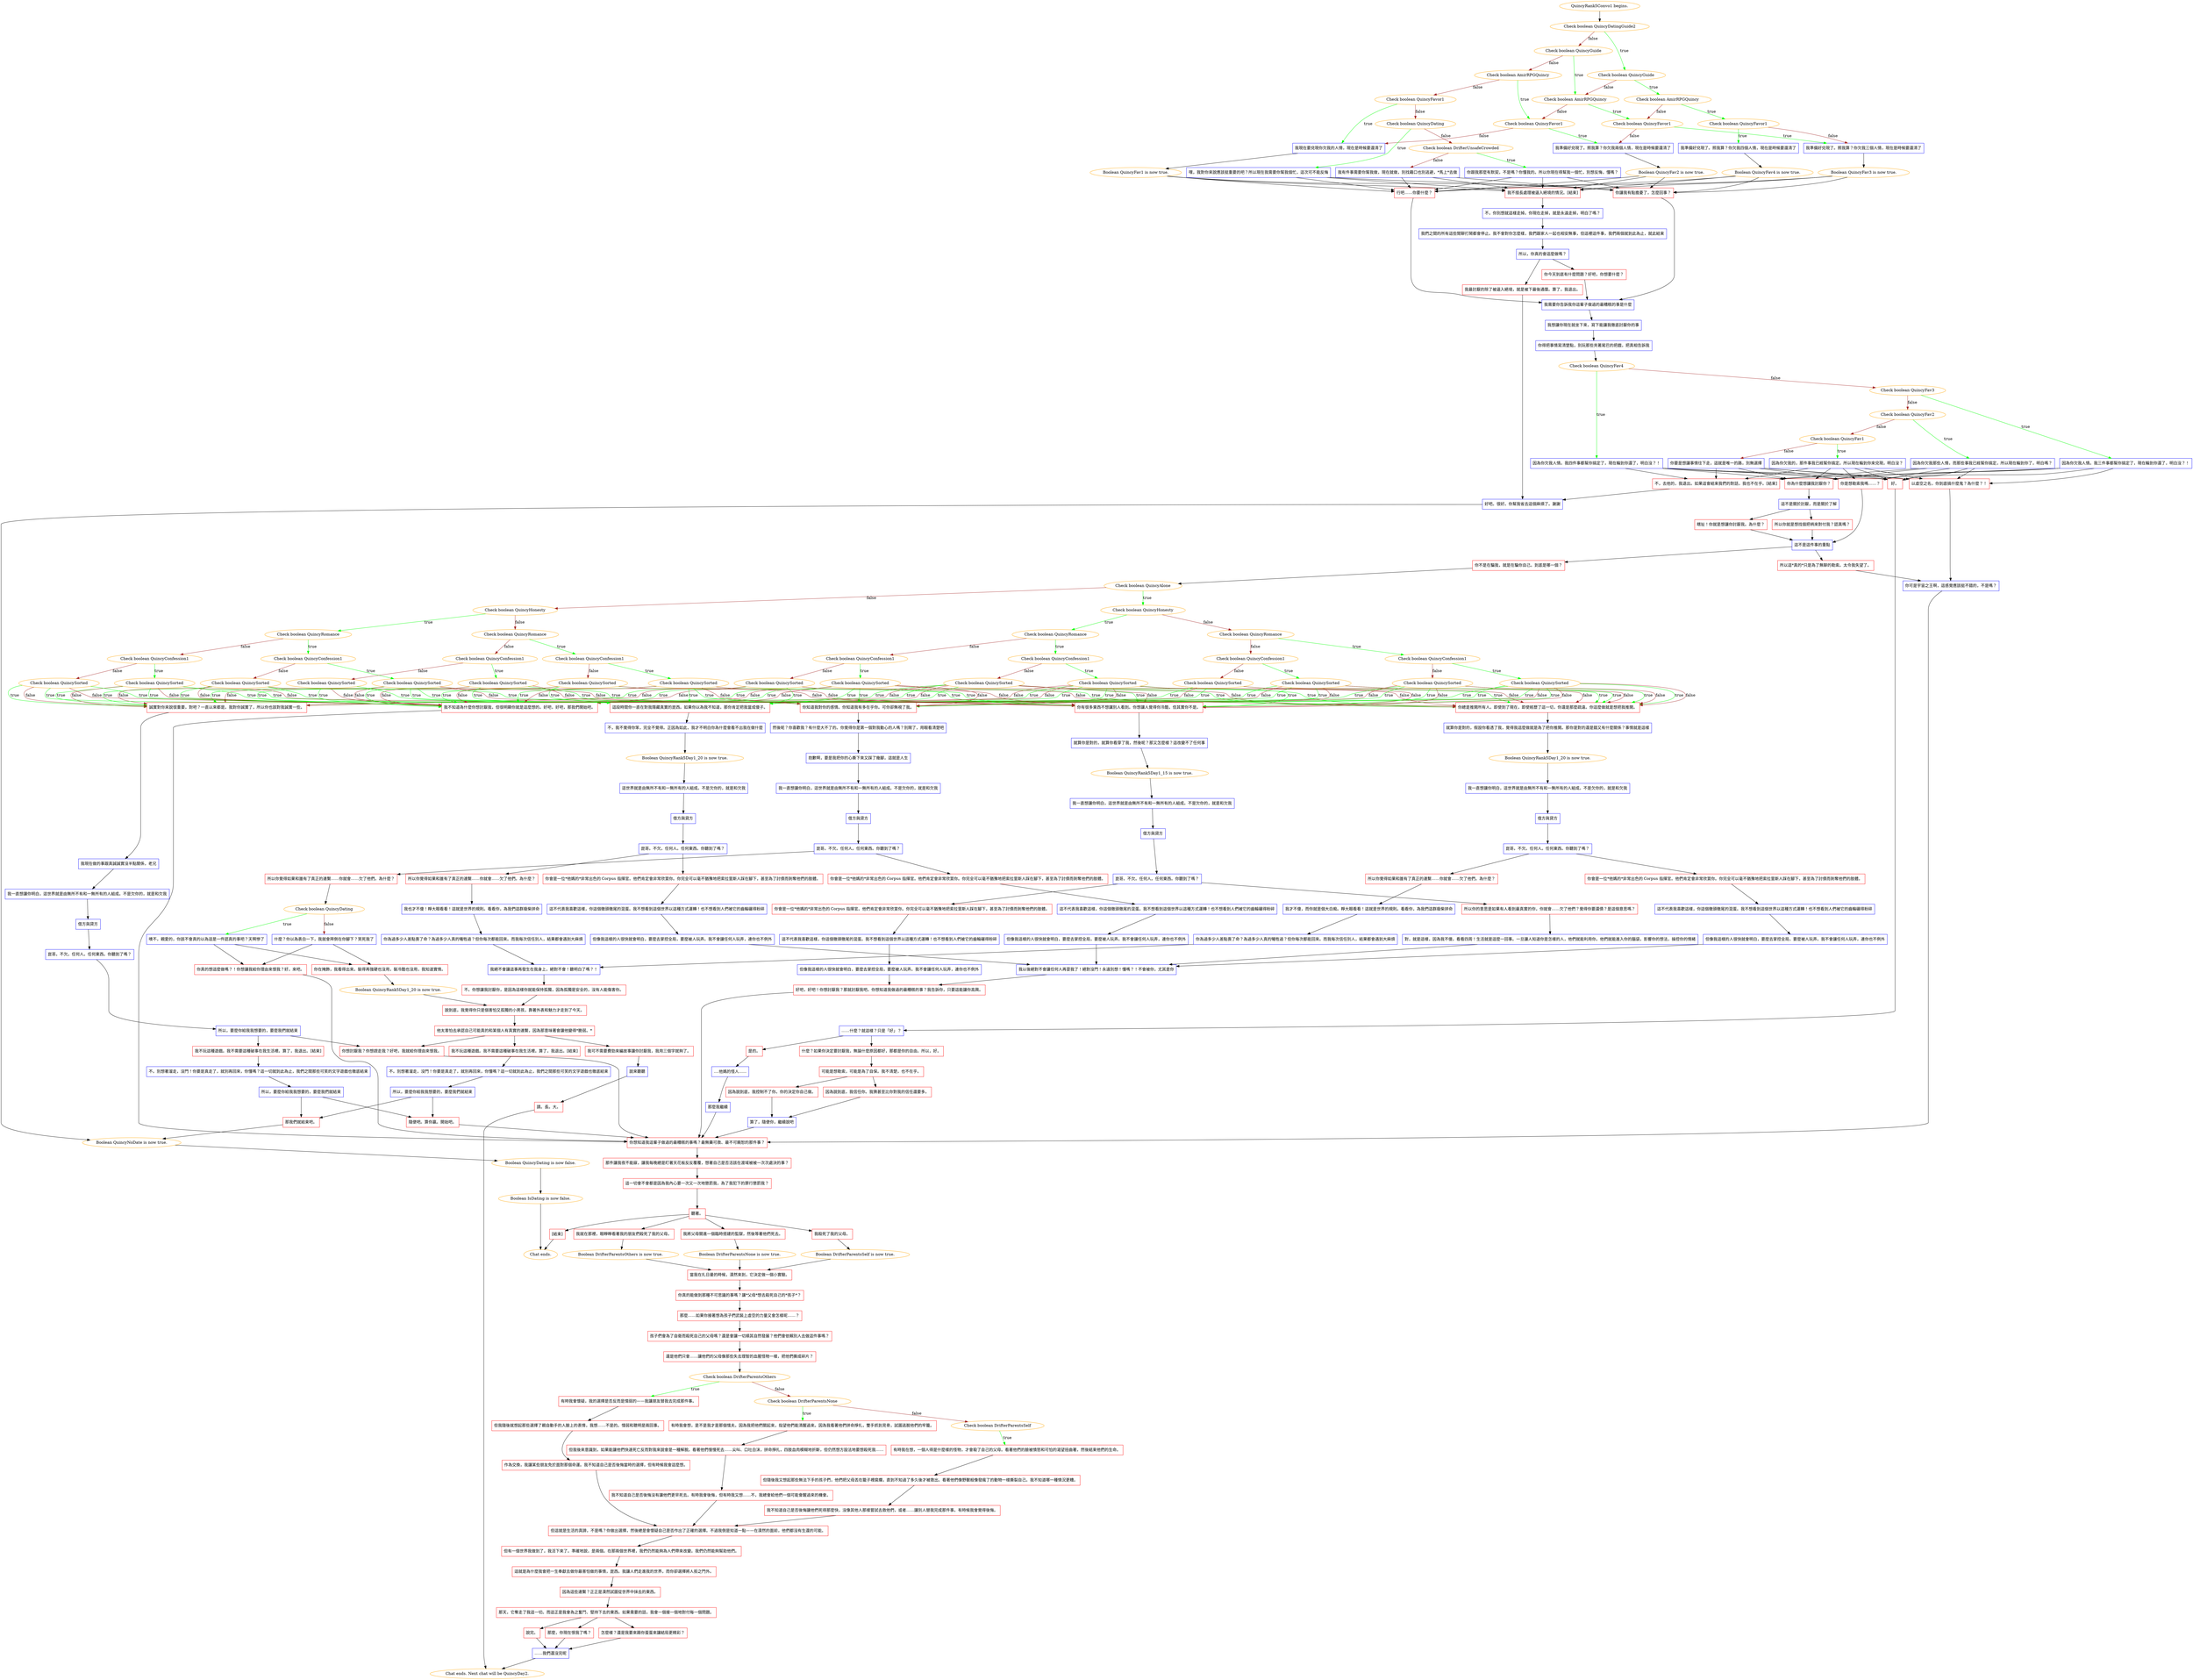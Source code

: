digraph {
	"QuincyRank5Convo1 begins." [color=orange];
		"QuincyRank5Convo1 begins." -> j920046062;
	j920046062 [label="Check boolean QuincyDatingGuide2",color=orange];
		j920046062 -> j3409039876 [label=true,color=green];
		j920046062 -> j708089982 [label=false,color=brown];
	j3409039876 [label="Check boolean QuincyGuide",color=orange];
		j3409039876 -> j2793581694 [label=true,color=green];
		j3409039876 -> j992729101 [label=false,color=brown];
	j708089982 [label="Check boolean QuincyGuide",color=orange];
		j708089982 -> j992729101 [label=true,color=green];
		j708089982 -> j3862129622 [label=false,color=brown];
	j2793581694 [label="Check boolean AmirRPGQuincy",color=orange];
		j2793581694 -> j2452633168 [label=true,color=green];
		j2793581694 -> j684930221 [label=false,color=brown];
	j992729101 [label="Check boolean AmirRPGQuincy",color=orange];
		j992729101 -> j684930221 [label=true,color=green];
		j992729101 -> j1693453522 [label=false,color=brown];
	j3862129622 [label="Check boolean AmirRPGQuincy",color=orange];
		j3862129622 -> j1693453522 [label=true,color=green];
		j3862129622 -> j666547227 [label=false,color=brown];
	j2452633168 [label="Check boolean QuincyFavor1",color=orange];
		j2452633168 -> j1196262292 [label=true,color=green];
		j2452633168 -> j1944184922 [label=false,color=brown];
	j684930221 [label="Check boolean QuincyFavor1",color=orange];
		j684930221 -> j1944184922 [label=true,color=green];
		j684930221 -> j2934775684 [label=false,color=brown];
	j1693453522 [label="Check boolean QuincyFavor1",color=orange];
		j1693453522 -> j2934775684 [label=true,color=green];
		j1693453522 -> j2688887283 [label=false,color=brown];
	j666547227 [label="Check boolean QuincyFavor1",color=orange];
		j666547227 -> j2688887283 [label=true,color=green];
		j666547227 -> j3355768634 [label=false,color=brown];
	j1196262292 [label="我準備好兌現了。照我算？你欠我四個人情，現在是時候要還清了",shape=box,color=blue];
		j1196262292 -> j3850502311;
	j1944184922 [label="我準備好兌現了。照我算？你欠我三個人情，現在是時候要還清了",shape=box,color=blue];
		j1944184922 -> j3892029103;
	j2934775684 [label="我準備好兌現了。照我算？你欠我兩個人情，現在是時候要還清了",shape=box,color=blue];
		j2934775684 -> j2165949769;
	j2688887283 [label="我現在要兌現你欠我的人情，現在是時候要還清了",shape=box,color=blue];
		j2688887283 -> j2285578180;
	j3355768634 [label="Check boolean QuincyDating",color=orange];
		j3355768634 -> j3439281809 [label=true,color=green];
		j3355768634 -> j948562555 [label=false,color=brown];
	j3850502311 [label="Boolean QuincyFav4 is now true.",color=orange];
		j3850502311 -> j1434955805;
		j3850502311 -> j3800187123;
		j3850502311 -> j4225966842;
	j3892029103 [label="Boolean QuincyFav3 is now true.",color=orange];
		j3892029103 -> j1434955805;
		j3892029103 -> j3800187123;
		j3892029103 -> j4225966842;
	j2165949769 [label="Boolean QuincyFav2 is now true.",color=orange];
		j2165949769 -> j1434955805;
		j2165949769 -> j3800187123;
		j2165949769 -> j4225966842;
	j2285578180 [label="Boolean QuincyFav1 is now true.",color=orange];
		j2285578180 -> j1434955805;
		j2285578180 -> j3800187123;
		j2285578180 -> j4225966842;
	j3439281809 [label="嘿，我對你來說應該挺重要的吧？所以現在我需要你幫我個忙，這次可不能反悔",shape=box,color=blue];
		j3439281809 -> j1434955805;
		j3439281809 -> j3800187123;
		j3439281809 -> j4225966842;
	j948562555 [label="Check boolean DrifterUnsafeCrowded",color=orange];
		j948562555 -> j2011265927 [label=true,color=green];
		j948562555 -> j462658288 [label=false,color=brown];
	j1434955805 [label="你讓我有點擔憂了，怎麼回事？",shape=box,color=red];
		j1434955805 -> j1946878183;
	j3800187123 [label="行吧……你要什麼？",shape=box,color=red];
		j3800187123 -> j1946878183;
	j4225966842 [label="我不擅長處理被逼入絕境的情況。[結束]",shape=box,color=red];
		j4225966842 -> j2421753411;
	j2011265927 [label="你跟我那麼有默契，不是嗎？你懂我的。所以你現在得幫我一個忙，別想反悔，懂嗎？",shape=box,color=blue];
		j2011265927 -> j1434955805;
		j2011265927 -> j3800187123;
		j2011265927 -> j4225966842;
	j462658288 [label="我有件事需要你幫我做，現在就做，別找藉口也別逃避，*馬上*去做",shape=box,color=blue];
		j462658288 -> j1434955805;
		j462658288 -> j3800187123;
		j462658288 -> j4225966842;
	j1946878183 [label="我需要你告訴我你這輩子做過的最糟糕的事是什麼",shape=box,color=blue];
		j1946878183 -> j1717199895;
	j2421753411 [label="不，你別想就這樣走掉。你現在走掉，就是永遠走掉，明白了嗎？",shape=box,color=blue];
		j2421753411 -> j581084838;
	j1717199895 [label="我想讓你現在就坐下來，寫下能讓我徹底討厭你的事",shape=box,color=blue];
		j1717199895 -> j3246839158;
	j581084838 [label="我們之間的所有這些閒聊打鬧都會停止。我不會對你怎麼樣，我們跟家人一起也相安無事，但這裡這件事，我們兩個就到此為止，就此結束",shape=box,color=blue];
		j581084838 -> j1993360025;
	j3246839158 [label="你得把事情寫清楚點，別玩那些夾著尾巴的把戲，把真相告訴我",shape=box,color=blue];
		j3246839158 -> j999068143;
	j1993360025 [label="所以，你真的會這麼做嗎？",shape=box,color=blue];
		j1993360025 -> j2506904463;
		j1993360025 -> j1017685027;
	j999068143 [label="Check boolean QuincyFav4",color=orange];
		j999068143 -> j905177624 [label=true,color=green];
		j999068143 -> j1529579463 [label=false,color=brown];
	j2506904463 [label="你今天到底有什麼問題？好吧，你想要什麼？",shape=box,color=red];
		j2506904463 -> j1946878183;
	j1017685027 [label="我最討厭的除了被逼入絕境，就是被下最後通牒。算了，我退出。",shape=box,color=red];
		j1017685027 -> j1096480244;
	j905177624 [label="因為你欠我人情。我四件事都幫你搞定了，現在輪到你還了，明白沒？！",shape=box,color=blue];
		j905177624 -> j2279147234;
		j905177624 -> j3248518861;
		j905177624 -> j297768030;
		j905177624 -> j2244076253;
		j905177624 -> j614403060;
	j1529579463 [label="Check boolean QuincyFav3",color=orange];
		j1529579463 -> j3131928748 [label=true,color=green];
		j1529579463 -> j844654374 [label=false,color=brown];
	j1096480244 [label="好吧。很好。你幫我省去這個麻煩了。謝謝",shape=box,color=blue];
		j1096480244 -> j3567260245;
	j2279147234 [label="你為什麼想讓我討厭你？",shape=box,color=red];
		j2279147234 -> j1814821183;
	j3248518861 [label="你是想勒索我嗎……？",shape=box,color=red];
		j3248518861 -> j244421390;
	j297768030 [label="以虛空之名，你到底搞什麼鬼？為什麼？！",shape=box,color=red];
		j297768030 -> j2604577125;
	j2244076253 [label="好。",shape=box,color=red];
		j2244076253 -> j4171256576;
	j614403060 [label="不，去他的，我退出。如果這會結束我們的對話，我也不在乎。[結束]",shape=box,color=red];
		j614403060 -> j1096480244;
	j3131928748 [label="因為你欠我人情。我三件事都幫你搞定了，現在輪到你還了，明白沒？！",shape=box,color=blue];
		j3131928748 -> j2279147234;
		j3131928748 -> j3248518861;
		j3131928748 -> j297768030;
		j3131928748 -> j2244076253;
		j3131928748 -> j614403060;
	j844654374 [label="Check boolean QuincyFav2",color=orange];
		j844654374 -> j2223752234 [label=true,color=green];
		j844654374 -> j3570312103 [label=false,color=brown];
	j3567260245 [label="Boolean QuincyNoDate is now true.",color=orange];
		j3567260245 -> j3990685114;
	j1814821183 [label="這不是關於討厭，而是關於了解",shape=box,color=blue];
		j1814821183 -> j3751290198;
		j1814821183 -> j800590361;
	j244421390 [label="這不是這件事的重點",shape=box,color=blue];
		j244421390 -> j3448079606;
		j244421390 -> j2306815599;
	j2604577125 [label="你可是宇宙之王啊，這感覺應該挺不錯的，不是嗎？",shape=box,color=blue];
		j2604577125 -> j2045720300;
	j4171256576 [label="……什麼？就這樣？只是「好」？",shape=box,color=blue];
		j4171256576 -> j328803722;
		j4171256576 -> j2112569232;
	j2223752234 [label="因為你欠我那些人情，而那些事我已經幫你搞定，所以現在輪到你了，明白嗎？",shape=box,color=blue];
		j2223752234 -> j2279147234;
		j2223752234 -> j3248518861;
		j2223752234 -> j297768030;
		j2223752234 -> j2244076253;
		j2223752234 -> j614403060;
	j3570312103 [label="Check boolean QuincyFav1",color=orange];
		j3570312103 -> j2640497034 [label=true,color=green];
		j3570312103 -> j821238231 [label=false,color=brown];
	j3990685114 [label="Boolean QuincyDating is now false.",color=orange];
		j3990685114 -> j178902881;
	j3751290198 [label="瞎扯！你就是想讓你討厭我。為什麼？",shape=box,color=red];
		j3751290198 -> j244421390;
	j800590361 [label="所以你就是想找個把柄來對付我？認真嗎？",shape=box,color=red];
		j800590361 -> j244421390;
	j3448079606 [label="你不是在騙我，就是在騙你自己。到底是哪一個？",shape=box,color=red];
		j3448079606 -> j2291040823;
	j2306815599 [label="所以這*真的*只是為了無聊的勒索。太令我失望了。",shape=box,color=red];
		j2306815599 -> j2604577125;
	j2045720300 [label="你想知道我這輩子做過的最糟糕的事嗎？最無藥可救、最不可饒恕的那件事？",shape=box,color=red];
		j2045720300 -> j3911860060;
	j328803722 [label="什麼？如果你決定要討厭我，無論什麼原因都好，那都是你的自由。所以，好。",shape=box,color=red];
		j328803722 -> j523430433;
	j2112569232 [label="是的。",shape=box,color=red];
		j2112569232 -> j279467546;
	j2640497034 [label="因為你欠我的，那件事我已經幫你搞定。所以現在輪到你來兌現，明白沒？",shape=box,color=blue];
		j2640497034 -> j2279147234;
		j2640497034 -> j3248518861;
		j2640497034 -> j297768030;
		j2640497034 -> j2244076253;
		j2640497034 -> j614403060;
	j821238231 [label="你要是想讓事情往下走，這就是唯一的路，別無選擇",shape=box,color=blue];
		j821238231 -> j2279147234;
		j821238231 -> j3248518861;
		j821238231 -> j297768030;
		j821238231 -> j2244076253;
		j821238231 -> j614403060;
	j178902881 [label="Boolean IsDating is now false.",color=orange];
		j178902881 -> "Chat ends.";
	j2291040823 [label="Check boolean QuincyAlone",color=orange];
		j2291040823 -> j1113451167 [label=true,color=green];
		j2291040823 -> j1253471656 [label=false,color=brown];
	j3911860060 [label="那件讓我夜不能寐，讓我每晚總是盯著天花板反反覆覆，想著自己是否活該在渡域被被一次次處決的事？",shape=box,color=red];
		j3911860060 -> j3161928660;
	j523430433 [label="可能是想勒索，可能是為了自保。我不清楚，也不在乎。",shape=box,color=red];
		j523430433 -> j513854721;
		j523430433 -> j3913463869;
	j279467546 [label="....他媽的怪人......",shape=box,color=blue];
		j279467546 -> j3495348649;
	"Chat ends." [color=orange];
	j1113451167 [label="Check boolean QuincyHonesty",color=orange];
		j1113451167 -> j824539182 [label=true,color=green];
		j1113451167 -> j3780194854 [label=false,color=brown];
	j1253471656 [label="Check boolean QuincyHonesty",color=orange];
		j1253471656 -> j1163638537 [label=true,color=green];
		j1253471656 -> j1140182934 [label=false,color=brown];
	j3161928660 [label="這一切會不會都是因為我內心要一次又一次地懲罰我，為了我犯下的罪行懲罰我？",shape=box,color=red];
		j3161928660 -> j2786071379;
	j513854721 [label="因為說到底，我控制不了你。你的決定你自己做。",shape=box,color=red];
		j513854721 -> j2796384766;
	j3913463869 [label="因為說到底，我信任你。我猜甚至比你對我的信任還要多。",shape=box,color=red];
		j3913463869 -> j2796384766;
	j3495348649 [label="那麼我繼續",shape=box,color=blue];
		j3495348649 -> j2045720300;
	j824539182 [label="Check boolean QuincyRomance",color=orange];
		j824539182 -> j315404072 [label=true,color=green];
		j824539182 -> j3478217885 [label=false,color=brown];
	j3780194854 [label="Check boolean QuincyRomance",color=orange];
		j3780194854 -> j2055502529 [label=true,color=green];
		j3780194854 -> j4119627501 [label=false,color=brown];
	j1163638537 [label="Check boolean QuincyRomance",color=orange];
		j1163638537 -> j1060111291 [label=true,color=green];
		j1163638537 -> j2404098588 [label=false,color=brown];
	j1140182934 [label="Check boolean QuincyRomance",color=orange];
		j1140182934 -> j4140580768 [label=true,color=green];
		j1140182934 -> j1027183321 [label=false,color=brown];
	j2786071379 [label="聽著。",shape=box,color=red];
		j2786071379 -> j1322969911;
		j2786071379 -> j190330237;
		j2786071379 -> j4052590160;
		j2786071379 -> j1350559949;
	j2796384766 [label="算了，隨便你，繼續說吧",shape=box,color=blue];
		j2796384766 -> j2045720300;
	j315404072 [label="Check boolean QuincyConfession1",color=orange];
		j315404072 -> j3143553015 [label=true,color=green];
		j315404072 -> j3417554635 [label=false,color=brown];
	j3478217885 [label="Check boolean QuincyConfession1",color=orange];
		j3478217885 -> j86347572 [label=true,color=green];
		j3478217885 -> j1988271962 [label=false,color=brown];
	j2055502529 [label="Check boolean QuincyConfession1",color=orange];
		j2055502529 -> j739763694 [label=true,color=green];
		j2055502529 -> j3727982245 [label=false,color=brown];
	j4119627501 [label="Check boolean QuincyConfession1",color=orange];
		j4119627501 -> j827962278 [label=true,color=green];
		j4119627501 -> j2674620912 [label=false,color=brown];
	j1060111291 [label="Check boolean QuincyConfession1",color=orange];
		j1060111291 -> j3882001094 [label=true,color=green];
		j1060111291 -> j3329172698 [label=false,color=brown];
	j2404098588 [label="Check boolean QuincyConfession1",color=orange];
		j2404098588 -> j4272927078 [label=true,color=green];
		j2404098588 -> j855491373 [label=false,color=brown];
	j4140580768 [label="Check boolean QuincyConfession1",color=orange];
		j4140580768 -> j3214866045 [label=true,color=green];
		j4140580768 -> j515765471 [label=false,color=brown];
	j1027183321 [label="Check boolean QuincyConfession1",color=orange];
		j1027183321 -> j1508847161 [label=true,color=green];
		j1027183321 -> j4070635666 [label=false,color=brown];
	j1322969911 [label="我就在那裡，眼睜睜看著我的朋友們殺死了我的父母。",shape=box,color=red];
		j1322969911 -> j4269535599;
	j190330237 [label="我將父母關進一個臨時搭建的監獄，然後等著他們死去。",shape=box,color=red];
		j190330237 -> j2360579897;
	j4052590160 [label="我殺死了我的父母。",shape=box,color=red];
		j4052590160 -> j3813504535;
	j1350559949 [label="[結束]",shape=box,color=red];
		j1350559949 -> "Chat ends.";
	j3143553015 [label="Check boolean QuincySorted",color=orange];
		j3143553015 -> j3340942624 [label=true,color=green];
		j3143553015 -> j1158371892 [label=true,color=green];
		j3143553015 -> j2966607359 [label=true,color=green];
		j3143553015 -> j288333779 [label=true,color=green];
		j3143553015 -> j483120469 [label=true,color=green];
		j3143553015 -> j3340942624 [label=false,color=brown];
		j3143553015 -> j1158371892 [label=false,color=brown];
		j3143553015 -> j2966607359 [label=false,color=brown];
		j3143553015 -> j288333779 [label=false,color=brown];
		j3143553015 -> j4105158213 [label=false,color=brown];
	j3417554635 [label="Check boolean QuincySorted",color=orange];
		j3417554635 -> j3340942624 [label=true,color=green];
		j3417554635 -> j1158371892 [label=true,color=green];
		j3417554635 -> j2966607359 [label=true,color=green];
		j3417554635 -> j483120469 [label=true,color=green];
		j3417554635 -> j4105158213 [label=true,color=green];
		j3417554635 -> j3340942624 [label=false,color=brown];
		j3417554635 -> j1158371892 [label=false,color=brown];
		j3417554635 -> j2966607359 [label=false,color=brown];
		j3417554635 -> j4105158213 [label=false,color=brown];
	j86347572 [label="Check boolean QuincySorted",color=orange];
		j86347572 -> j3340942624 [label=true,color=green];
		j86347572 -> j1158371892 [label=true,color=green];
		j86347572 -> j288333779 [label=true,color=green];
		j86347572 -> j483120469 [label=true,color=green];
		j86347572 -> j4105158213 [label=true,color=green];
		j86347572 -> j3340942624 [label=false,color=brown];
		j86347572 -> j1158371892 [label=false,color=brown];
		j86347572 -> j288333779 [label=false,color=brown];
		j86347572 -> j4105158213 [label=false,color=brown];
	j1988271962 [label="Check boolean QuincySorted",color=orange];
		j1988271962 -> j3340942624 [label=true,color=green];
		j1988271962 -> j1158371892 [label=true,color=green];
		j1988271962 -> j483120469 [label=true,color=green];
		j1988271962 -> j4105158213 [label=true,color=green];
		j1988271962 -> j3340942624 [label=false,color=brown];
		j1988271962 -> j1158371892 [label=false,color=brown];
		j1988271962 -> j4105158213 [label=false,color=brown];
	j739763694 [label="Check boolean QuincySorted",color=orange];
		j739763694 -> j3340942624 [label=true,color=green];
		j739763694 -> j2966607359 [label=true,color=green];
		j739763694 -> j288333779 [label=true,color=green];
		j739763694 -> j483120469 [label=true,color=green];
		j739763694 -> j4105158213 [label=true,color=green];
		j739763694 -> j3340942624 [label=false,color=brown];
		j739763694 -> j2966607359 [label=false,color=brown];
		j739763694 -> j288333779 [label=false,color=brown];
	j3727982245 [label="Check boolean QuincySorted",color=orange];
		j3727982245 -> j3340942624 [label=true,color=green];
		j3727982245 -> j2966607359 [label=true,color=green];
		j3727982245 -> j483120469 [label=true,color=green];
		j3727982245 -> j4105158213 [label=true,color=green];
		j3727982245 -> j3340942624 [label=false,color=brown];
		j3727982245 -> j2966607359 [label=false,color=brown];
		j3727982245 -> j4105158213 [label=false,color=brown];
	j827962278 [label="Check boolean QuincySorted",color=orange];
		j827962278 -> j3340942624 [label=true,color=green];
		j827962278 -> j288333779 [label=true,color=green];
		j827962278 -> j483120469 [label=true,color=green];
		j827962278 -> j4105158213 [label=true,color=green];
		j827962278 -> j3340942624 [label=false,color=brown];
		j827962278 -> j288333779 [label=false,color=brown];
		j827962278 -> j4105158213 [label=false,color=brown];
	j2674620912 [label="Check boolean QuincySorted",color=orange];
		j2674620912 -> j3340942624 [label=true,color=green];
		j2674620912 -> j483120469 [label=true,color=green];
		j2674620912 -> j4105158213 [label=true,color=green];
		j2674620912 -> j3340942624 [label=false,color=brown];
		j2674620912 -> j4105158213 [label=false,color=brown];
	j3882001094 [label="Check boolean QuincySorted",color=orange];
		j3882001094 -> j1158371892 [label=true,color=green];
		j3882001094 -> j2966607359 [label=true,color=green];
		j3882001094 -> j288333779 [label=true,color=green];
		j3882001094 -> j483120469 [label=true,color=green];
		j3882001094 -> j4105158213 [label=true,color=green];
		j3882001094 -> j1158371892 [label=false,color=brown];
		j3882001094 -> j2966607359 [label=false,color=brown];
		j3882001094 -> j288333779 [label=false,color=brown];
		j3882001094 -> j4105158213 [label=false,color=brown];
	j3329172698 [label="Check boolean QuincySorted",color=orange];
		j3329172698 -> j1158371892 [label=true,color=green];
		j3329172698 -> j2966607359 [label=true,color=green];
		j3329172698 -> j483120469 [label=true,color=green];
		j3329172698 -> j4105158213 [label=true,color=green];
		j3329172698 -> j1158371892 [label=false,color=brown];
		j3329172698 -> j2966607359 [label=false,color=brown];
		j3329172698 -> j4105158213 [label=false,color=brown];
	j4272927078 [label="Check boolean QuincySorted",color=orange];
		j4272927078 -> j1158371892 [label=true,color=green];
		j4272927078 -> j288333779 [label=true,color=green];
		j4272927078 -> j483120469 [label=true,color=green];
		j4272927078 -> j4105158213 [label=true,color=green];
		j4272927078 -> j1158371892 [label=false,color=brown];
		j4272927078 -> j288333779 [label=false,color=brown];
		j4272927078 -> j4105158213 [label=false,color=brown];
	j855491373 [label="Check boolean QuincySorted",color=orange];
		j855491373 -> j1158371892 [label=true,color=green];
		j855491373 -> j483120469 [label=true,color=green];
		j855491373 -> j4105158213 [label=true,color=green];
		j855491373 -> j1158371892 [label=false,color=brown];
		j855491373 -> j4105158213 [label=false,color=brown];
	j3214866045 [label="Check boolean QuincySorted",color=orange];
		j3214866045 -> j2966607359 [label=true,color=green];
		j3214866045 -> j288333779 [label=true,color=green];
		j3214866045 -> j483120469 [label=true,color=green];
		j3214866045 -> j4105158213 [label=true,color=green];
		j3214866045 -> j2966607359 [label=false,color=brown];
		j3214866045 -> j288333779 [label=false,color=brown];
		j3214866045 -> j4105158213 [label=false,color=brown];
	j515765471 [label="Check boolean QuincySorted",color=orange];
		j515765471 -> j2966607359 [label=true,color=green];
		j515765471 -> j483120469 [label=true,color=green];
		j515765471 -> j4105158213 [label=true,color=green];
		j515765471 -> j2966607359 [label=false,color=brown];
		j515765471 -> j4105158213 [label=false,color=brown];
	j1508847161 [label="Check boolean QuincySorted",color=orange];
		j1508847161 -> j288333779 [label=true,color=green];
		j1508847161 -> j483120469 [label=true,color=green];
		j1508847161 -> j4105158213 [label=true,color=green];
		j1508847161 -> j288333779 [label=false,color=brown];
		j1508847161 -> j4105158213 [label=false,color=brown];
	j4070635666 [label="Check boolean QuincySorted",color=orange];
		j4070635666 -> j483120469 [label=true,color=green];
		j4070635666 -> j4105158213 [label=true,color=green];
		j4070635666 -> j4105158213 [label=false,color=brown];
	j4269535599 [label="Boolean DrifterParentsOthers is now true.",color=orange];
		j4269535599 -> j3742031374;
	j2360579897 [label="Boolean DrifterParentsNone is now true.",color=orange];
		j2360579897 -> j3742031374;
	j3813504535 [label="Boolean DrifterParentsSelf is now true.",color=orange];
		j3813504535 -> j3742031374;
	j3340942624 [label="你總是推開所有人。即使到了現在，即使經歷了這一切，你還是那麼疏遠。你這麼做就是想把我推開。",shape=box,color=red];
		j3340942624 -> j3107744406;
	j1158371892 [label="誠實對你來說很重要，對吧？一直以來都是。我對你誠實了，所以你也該對我誠實一些。",shape=box,color=red];
		j1158371892 -> j1524675595;
	j2966607359 [label="你有很多東西不想讓別人看到。你想讓人覺得你冷酷，但其實你不是。",shape=box,color=red];
		j2966607359 -> j2883431823;
	j288333779 [label="你知道我對你的感情。你知道我有多在乎你。可你卻無視了我。",shape=box,color=red];
		j288333779 -> j3175215873;
	j483120469 [label="這段時間你一直在對我隱藏真實的崑西。如果你以為我不知道，那你肯定把我當成傻子。",shape=box,color=red];
		j483120469 -> j3995796867;
	j4105158213 [label="我不知道為什麼你想討厭我，但很明顯你就是這麼想的。好吧，好吧，那我們開始吧。",shape=box,color=red];
		j4105158213 -> j2045720300;
	j3742031374 [label="當我在扎日曼的時候，漠然來到，它決定做一個小實驗。",shape=box,color=red];
		j3742031374 -> j3984733707;
	j3107744406 [label="就算你是對的，假設你看透了我，覺得我這麼做就是為了把你推開。那你是對的還是錯又有什麼關係？事情就是這樣",shape=box,color=blue];
		j3107744406 -> j115142583;
	j1524675595 [label="我現在做的事跟真誠誠實沒半點關係，老兄",shape=box,color=blue];
		j1524675595 -> j2142704789;
	j2883431823 [label="就算你是對的，就算你看穿了我，然後呢？那又怎麼樣？這改變不了任何事",shape=box,color=blue];
		j2883431823 -> j3265335372;
	j3175215873 [label="然後呢？你喜歡我？有什麼大不了的。你覺得你是第一個對我動心的人嗎？別鬧了，用眼看清楚吧",shape=box,color=blue];
		j3175215873 -> j3172959900;
	j3995796867 [label="不，我不覺得你笨，完全不覺得。正因為如此，我才不明白你為什麼會看不出我在做什麼",shape=box,color=blue];
		j3995796867 -> j3419392059;
	j3984733707 [label="你真的能做到那種不可思議的事嗎？讓*父母*想去殺死自己的*孩子*？",shape=box,color=red];
		j3984733707 -> j2389896203;
	j115142583 [label="Boolean QuincyRank5Day1_20 is now true.",color=orange];
		j115142583 -> j525877381;
	j2142704789 [label="我一直想讓你明白，這世界就是由無所不有和一無所有的人組成。不是欠你的，就是和欠我",shape=box,color=blue];
		j2142704789 -> j3608983213;
	j3265335372 [label="Boolean QuincyRank5Day1_15 is now true.",color=orange];
		j3265335372 -> j2554908081;
	j3172959900 [label="抱歉啊，要是我把你的心撕下來又踩了幾腳，這就是人生",shape=box,color=blue];
		j3172959900 -> j4099933326;
	j3419392059 [label="Boolean QuincyRank5Day1_20 is now true.",color=orange];
		j3419392059 -> j2636516981;
	j2389896203 [label="那麼……如果你接著想為孩子們武裝上虛空的力量又會怎樣呢……？",shape=box,color=red];
		j2389896203 -> j2350625581;
	j525877381 [label="我一直想讓你明白，這世界就是由無所不有和一無所有的人組成。不是欠你的，就是和欠我",shape=box,color=blue];
		j525877381 -> j670535298;
	j3608983213 [label="借方與貸方",shape=box,color=blue];
		j3608983213 -> j322329871;
	j2554908081 [label="我一直想讓你明白，這世界就是由無所不有和一無所有的人組成。不是欠你的，就是和欠我",shape=box,color=blue];
		j2554908081 -> j4174463643;
	j4099933326 [label="我一直想讓你明白，這世界就是由無所不有和一無所有的人組成。不是欠你的，就是和欠我",shape=box,color=blue];
		j4099933326 -> j2900272987;
	j2636516981 [label="這世界就是由無所不有和一無所有的人組成。不是欠你的，就是和欠我",shape=box,color=blue];
		j2636516981 -> j156919281;
	j2350625581 [label="孩子們會為了自衛而殺死自己的父母嗎？還是會讓一切順其自然發展？他們會依賴別人去做這件事嗎？",shape=box,color=red];
		j2350625581 -> j3056206479;
	j670535298 [label="借方與貸方",shape=box,color=blue];
		j670535298 -> j1062128022;
	j322329871 [label="崑哥。不欠。任何人。任何東西。你聽到了嗎？",shape=box,color=blue];
		j322329871 -> j1677136538;
	j4174463643 [label="借方與貸方",shape=box,color=blue];
		j4174463643 -> j1004205163;
	j2900272987 [label="借方與貸方",shape=box,color=blue];
		j2900272987 -> j3484404001;
	j156919281 [label="借方與貸方",shape=box,color=blue];
		j156919281 -> j3076545722;
	j3056206479 [label="還是他們只會……讓他們的父母像那些失去理智的血腥怪物一樣，把他們撕成碎片？",shape=box,color=red];
		j3056206479 -> j1749718714;
	j1062128022 [label="崑哥。不欠。任何人。任何東西。你聽到了嗎？",shape=box,color=blue];
		j1062128022 -> j2777453953;
		j1062128022 -> j309058930;
	j1677136538 [label="所以，要麼你給我我想要的，要麼我們就結束",shape=box,color=blue];
		j1677136538 -> j1912610001;
		j1677136538 -> j3158085410;
	j1004205163 [label="崑哥。不欠。任何人。任何東西。你聽到了嗎？",shape=box,color=blue];
		j1004205163 -> j499228156;
		j1004205163 -> j3407057343;
	j3484404001 [label="崑哥。不欠。任何人。任何東西。你聽到了嗎？",shape=box,color=blue];
		j3484404001 -> j2983966003;
		j3484404001 -> j4244747544;
	j3076545722 [label="崑哥。不欠。任何人。任何東西。你聽到了嗎？",shape=box,color=blue];
		j3076545722 -> j617405058;
		j3076545722 -> j2407160635;
	j1749718714 [label="Check boolean DrifterParentsOthers",color=orange];
		j1749718714 -> j2066861647 [label=true,color=green];
		j1749718714 -> j545471543 [label=false,color=brown];
	j2777453953 [label="所以你覺得如果和誰有了真正的連繫……你就會……欠了他們。為什麼？",shape=box,color=red];
		j2777453953 -> j3385687407;
	j309058930 [label="你會是一位*他媽的*非常出色的 Corpus 指揮官。他們肯定會非常欣賞你。你完全可以毫不猶豫地把索拉里斯人踩在腳下，甚至為了討債而剝奪他們的肢體。",shape=box,color=red];
		j309058930 -> j337501785;
	j1912610001 [label="我不玩這種遊戲。我不需要這種破事在我生活裡。算了，我退出。[結束]",shape=box,color=red];
		j1912610001 -> j4029513840;
	j3158085410 [label="你想討厭我？你想趕走我？好吧，我就給你理由來恨我。",shape=box,color=red];
		j3158085410 -> j2045720300;
	j499228156 [label="所以你的意思是如果有人看到最真實的你，你就會……欠了他們？覺得你要還債？是這個意思嗎？",shape=box,color=red];
		j499228156 -> j3052231887;
	j3407057343 [label="你會是一位*他媽的*非常出色的 Corpus 指揮官。他們肯定會非常欣賞你。你完全可以毫不猶豫地把索拉里斯人踩在腳下，甚至為了討債而剝奪他們的肢體。",shape=box,color=red];
		j3407057343 -> j1962918378;
	j2983966003 [label="所以你覺得如果和誰有了真正的連繫……你就會……欠了他們。為什麼？",shape=box,color=red];
		j2983966003 -> j1878715097;
	j4244747544 [label="你會是一位*他媽的*非常出色的 Corpus 指揮官。他們肯定會非常欣賞你。你完全可以毫不猶豫地把索拉里斯人踩在腳下，甚至為了討債而剝奪他們的肢體。",shape=box,color=red];
		j4244747544 -> j3660300435;
	j617405058 [label="所以你覺得如果和誰有了真正的連繫……你就會……欠了他們。為什麼？",shape=box,color=red];
		j617405058 -> j2308670853;
	j2407160635 [label="你會是一位*他媽的*非常出色的 Corpus 指揮官。他們肯定會非常欣賞你。你完全可以毫不猶豫地把索拉里斯人踩在腳下，甚至為了討債而剝奪他們的肢體。",shape=box,color=red];
		j2407160635 -> j3206777627;
	j2066861647 [label="有時我會懷疑，我的選擇是否反而是懦弱的——我讓朋友替我去完成那件事。",shape=box,color=red];
		j2066861647 -> j352153493;
	j545471543 [label="Check boolean DrifterParentsNone",color=orange];
		j545471543 -> j668015329 [label=true,color=green];
		j545471543 -> j2914683483 [label=false,color=brown];
	j3385687407 [label="我才不傻，而你就是個大白痴。睜大眼看看！這就是世界的規則。看看你，為我們這群廢柴拼命",shape=box,color=blue];
		j3385687407 -> j1715636893;
	j337501785 [label="這不代表我喜歡這樣，你這個徹頭徹尾的混蛋。我不想看到這個世界以這種方式運轉！也不想看到人們被它的齒輪碾得粉碎",shape=box,color=blue];
		j337501785 -> j3544021828;
	j4029513840 [label="不。別想著溜走，沒門！你要是真走了，就別再回來，你懂嗎？這一切就到此為止，我們之間那些可笑的文字遊戲也徹底結束",shape=box,color=blue];
		j4029513840 -> j303205941;
	j3052231887 [label="對，就是這樣，因為我不傻。看看四周！生活就是這麼一回事。一旦讓人知道你是怎樣的人，他們就能利用你。他們就能進入你的腦袋，影響你的想法，操控你的情緒",shape=box,color=blue];
		j3052231887 -> j2265022759;
	j1962918378 [label="這不代表我喜歡這樣，你這個徹頭徹尾的混蛋。我不想看到這個世界以這種方式運轉！也不想看到人們被它的齒輪碾得粉碎",shape=box,color=blue];
		j1962918378 -> j671995869;
	j1878715097 [label="Check boolean QuincyDating",color=orange];
		j1878715097 -> j3841868987 [label=true,color=green];
		j1878715097 -> j2684061863 [label=false,color=brown];
	j3660300435 [label="這不代表我喜歡這樣，你這個徹頭徹尾的混蛋。我不想看到這個世界以這種方式運轉！也不想看到人們被它的齒輪碾得粉碎",shape=box,color=blue];
		j3660300435 -> j3434782279;
	j2308670853 [label="我也才不傻！睜大眼看看！這就是世界的規則。看看你，為我們這群廢柴拼命",shape=box,color=blue];
		j2308670853 -> j2138142526;
	j3206777627 [label="這不代表我喜歡這樣，你這個徹頭徹尾的混蛋。我不想看到這個世界以這種方式運轉！也不想看到人們被它的齒輪碾得粉碎",shape=box,color=blue];
		j3206777627 -> j3034932949;
	j352153493 [label="但我隨後就想起那些選擇了親自動手的人臉上的表情，我想……不是的。懦弱和聰明是兩回事。",shape=box,color=red];
		j352153493 -> j3852537850;
	j668015329 [label="有時我會想，是不是我才是那個懦夫。因為我把他們關起來，指望他們能清醒過來。因為我看著他們拼命掙扎，雙手抓到見骨，試圖逃脫他們的牢籠。",shape=box,color=red];
		j668015329 -> j2342474514;
	j2914683483 [label="Check boolean DrifterParentsSelf",color=orange];
		j2914683483 -> j3421987363 [label=true,color=green];
	j1715636893 [label="你為過多少人差點喪了命？為過多少人真的犧牲過？但你每次都能回來。而我每次信任別人，結果都會遇到大麻煩",shape=box,color=blue];
		j1715636893 -> j2025921527;
	j3544021828 [label="但像我這樣的人很快就會明白，要麼去掌控全局，要麼被人玩弄。我不會讓任何人玩弄，連你也不例外",shape=box,color=blue];
		j3544021828 -> j2265022759;
	j303205941 [label="所以，要麼你給我我想要的，要麼我們就結束",shape=box,color=blue];
		j303205941 -> j706046934;
		j303205941 -> j1944000012;
	j2265022759 [label="我以後絕對不會讓任何人再耍我了！絕對沒門！永遠別想！懂嗎？！不會被你，尤其是你",shape=box,color=blue];
		j2265022759 -> j3582204995;
	j671995869 [label="但像我這樣的人很快就會明白，要麼去掌控全局，要麼被人玩弄。我不會讓任何人玩弄，連你也不例外",shape=box,color=blue];
		j671995869 -> j3582204995;
	j3841868987 [label="噢不，親愛的，你該不會真的以為這是一件認真的事吧？天啊慘了",shape=box,color=blue];
		j3841868987 -> j63995091;
		j3841868987 -> j1679451333;
	j2684061863 [label="什麼？你以為表白一下，我就會拜倒在你腳下？笑死我了",shape=box,color=blue];
		j2684061863 -> j63995091;
		j2684061863 -> j1679451333;
	j3434782279 [label="但像我這樣的人很快就會明白，要麼去掌控全局，要麼被人玩弄。我不會讓任何人玩弄，連你也不例外",shape=box,color=blue];
		j3434782279 -> j2265022759;
	j2138142526 [label="你為過多少人差點喪了命？為過多少人真的犧牲過？但你每次都能回來。而我每次信任別人，結果都會遇到大麻煩",shape=box,color=blue];
		j2138142526 -> j2025921527;
	j3034932949 [label="但像我這樣的人很快就會明白，要麼去掌控全局，要麼被人玩弄。我不會讓任何人玩弄，連你也不例外",shape=box,color=blue];
		j3034932949 -> j2265022759;
	j3852537850 [label="作為交換，我讓某些朋友免於面對那個命運。我不知道自己是否後悔當時的選擇，但有時候我會這麼想。",shape=box,color=red];
		j3852537850 -> j1519661626;
	j2342474514 [label="但我後來意識到，如果能讓他們快速死亡反而對我來說會是一種解脫。看著他們慢慢死去……尖叫、口吐白沫，拼命掙扎，四肢血肉模糊地折斷，但仍然想方設法地要想殺死我……",shape=box,color=red];
		j2342474514 -> j3395865152;
	j3421987363 [label="有時我在想，一個人得是什麼樣的怪物，才會殺了自己的父母。看著他們的臉被憤怒和可怕的渴望扭曲著，然後結束他們的生命。",shape=box,color=red];
		j3421987363 -> j965400658;
	j2025921527 [label="我絕不會讓這事再發生在我身上，絕對不會！聽明白了嗎？！",shape=box,color=blue];
		j2025921527 -> j4259628723;
	j706046934 [label="那我們就結束吧。",shape=box,color=red];
		j706046934 -> j3567260245;
	j1944000012 [label="隨便吧。算你贏。開始吧。",shape=box,color=red];
		j1944000012 -> j2045720300;
	j3582204995 [label="好吧，好吧！你想討厭我？那就討厭我吧。你想知道我做過的最糟糕的事？我告訴你，只要這能讓你高興。",shape=box,color=red];
		j3582204995 -> j2045720300;
	j63995091 [label="你在掩飾，我看得出來。裝得再強硬也沒用，裝冷酷也沒用，我知道實情。",shape=box,color=red];
		j63995091 -> j2774681075;
	j1679451333 [label="你真的想這麼做嗎？！你想讓我給你理由來恨我？好，來吧。",shape=box,color=red];
		j1679451333 -> j2045720300;
	j1519661626 [label="但這就是生活的真諦，不是嗎？你做出選擇，然後總是會懷疑自己是否作出了正確的選擇。不過我倒是知道一點——在漠然的面前，他們都沒有生還的可能。",shape=box,color=red];
		j1519661626 -> j1913303503;
	j3395865152 [label="我不知道自己是否後悔沒有讓他們更早死去。有時我會後悔，但有時我又想……不，我總會給他們一個可能會醒過來的機會。",shape=box,color=red];
		j3395865152 -> j1519661626;
	j965400658 [label="但隨後我又想起那些無法下手的孩子們，他們把父母丟在籠子裡腐爛，直到不知過了多久後才被救出。看著他們像野獸般像發瘋了的動物一樣撕裂自己。我不知道哪一種情況更糟。",shape=box,color=red];
		j965400658 -> j3402039738;
	j4259628723 [label="不。你想讓我討厭你，是因為這樣你就能保持孤獨，因為孤獨是安全的，沒有人能傷害你。",shape=box,color=red];
		j4259628723 -> j969436531;
	j2774681075 [label="Boolean QuincyRank5Day1_20 is now true.",color=orange];
		j2774681075 -> j969436531;
	j1913303503 [label="但有一個世界我做到了，我活下來了。準確地說，是兩個。在那兩個世界裡，我們仍然能夠為人們帶來改變。我們仍然能夠幫助他們。",shape=box,color=red];
		j1913303503 -> j4294428933;
	j3402039738 [label="我不知道自己是否後悔讓他們死得那麼快，沒像其他人那樣嘗試去救他們，或者……讓別人替我完成那件事。有時候我會覺得後悔。",shape=box,color=red];
		j3402039738 -> j1519661626;
	j969436531 [label="說到底，我覺得你只是個害怕又孤獨的小男孩，靠著外表和魅力才走到了今天。",shape=box,color=red];
		j969436531 -> j2290535809;
	j4294428933 [label="這就是為什麼我會把一生奉獻去做你最害怕做的事情，崑西。我讓人們走進我的世界，而你卻選擇將人拒之門外。",shape=box,color=red];
		j4294428933 -> j2450269924;
	j2290535809 [label="他太害怕去承認自己可能真的和某個人有真實的連繫，因為那意味著會讓他變得*脆弱。*",shape=box,color=red];
		j2290535809 -> j533935829;
		j2290535809 -> j1200007855;
		j2290535809 -> j3158085410;
	j2450269924 [label="因為這些連繫？正正是漠然試圖從世界中抹去的東西。",shape=box,color=red];
		j2450269924 -> j1249728119;
	j533935829 [label="我可不需要費勁來編故事讓你討厭我，我用三個字就夠了。",shape=box,color=red];
		j533935829 -> j3216361447;
	j1200007855 [label="我不玩這種遊戲。我不需要這種破事在我生活裡。算了，我退出。[結束]",shape=box,color=red];
		j1200007855 -> j3890178992;
	j1249728119 [label="那天，它奪走了我這一切。而這正是我會為之奮鬥、堅持下去的東西。如果需要的話，我會一個接一個地對付每一個問題。",shape=box,color=red];
		j1249728119 -> j3937978825;
		j1249728119 -> j3368758465;
		j1249728119 -> j2409350744;
	j3216361447 [label="說來聽聽",shape=box,color=blue];
		j3216361447 -> j2825447750;
	j3890178992 [label="不。別想著溜走，沒門！你要是真走了，就別再回來，你懂嗎？這一切就到此為止，我們之間那些可笑的文字遊戲也徹底結束",shape=box,color=blue];
		j3890178992 -> j2631377514;
	j3937978825 [label="那麼，你現在恨我了嗎？",shape=box,color=red];
		j3937978825 -> j3196033935;
	j3368758465 [label="怎麼樣？還是我要來踢你蛋蛋來讓結局更精彩？",shape=box,color=red];
		j3368758465 -> j3196033935;
	j2409350744 [label="說完。",shape=box,color=red];
		j2409350744 -> j3196033935;
	j2825447750 [label="請。長。大。",shape=box,color=red];
		j2825447750 -> "Chat ends. Next chat will be QuincyDay2.";
	j2631377514 [label="所以，要麼你給我我想要的，要麼我們就結束",shape=box,color=blue];
		j2631377514 -> j706046934;
		j2631377514 -> j1944000012;
	j3196033935 [label="……我們還沒完呢",shape=box,color=blue];
		j3196033935 -> "Chat ends. Next chat will be QuincyDay2.";
	"Chat ends. Next chat will be QuincyDay2." [color=orange];
}